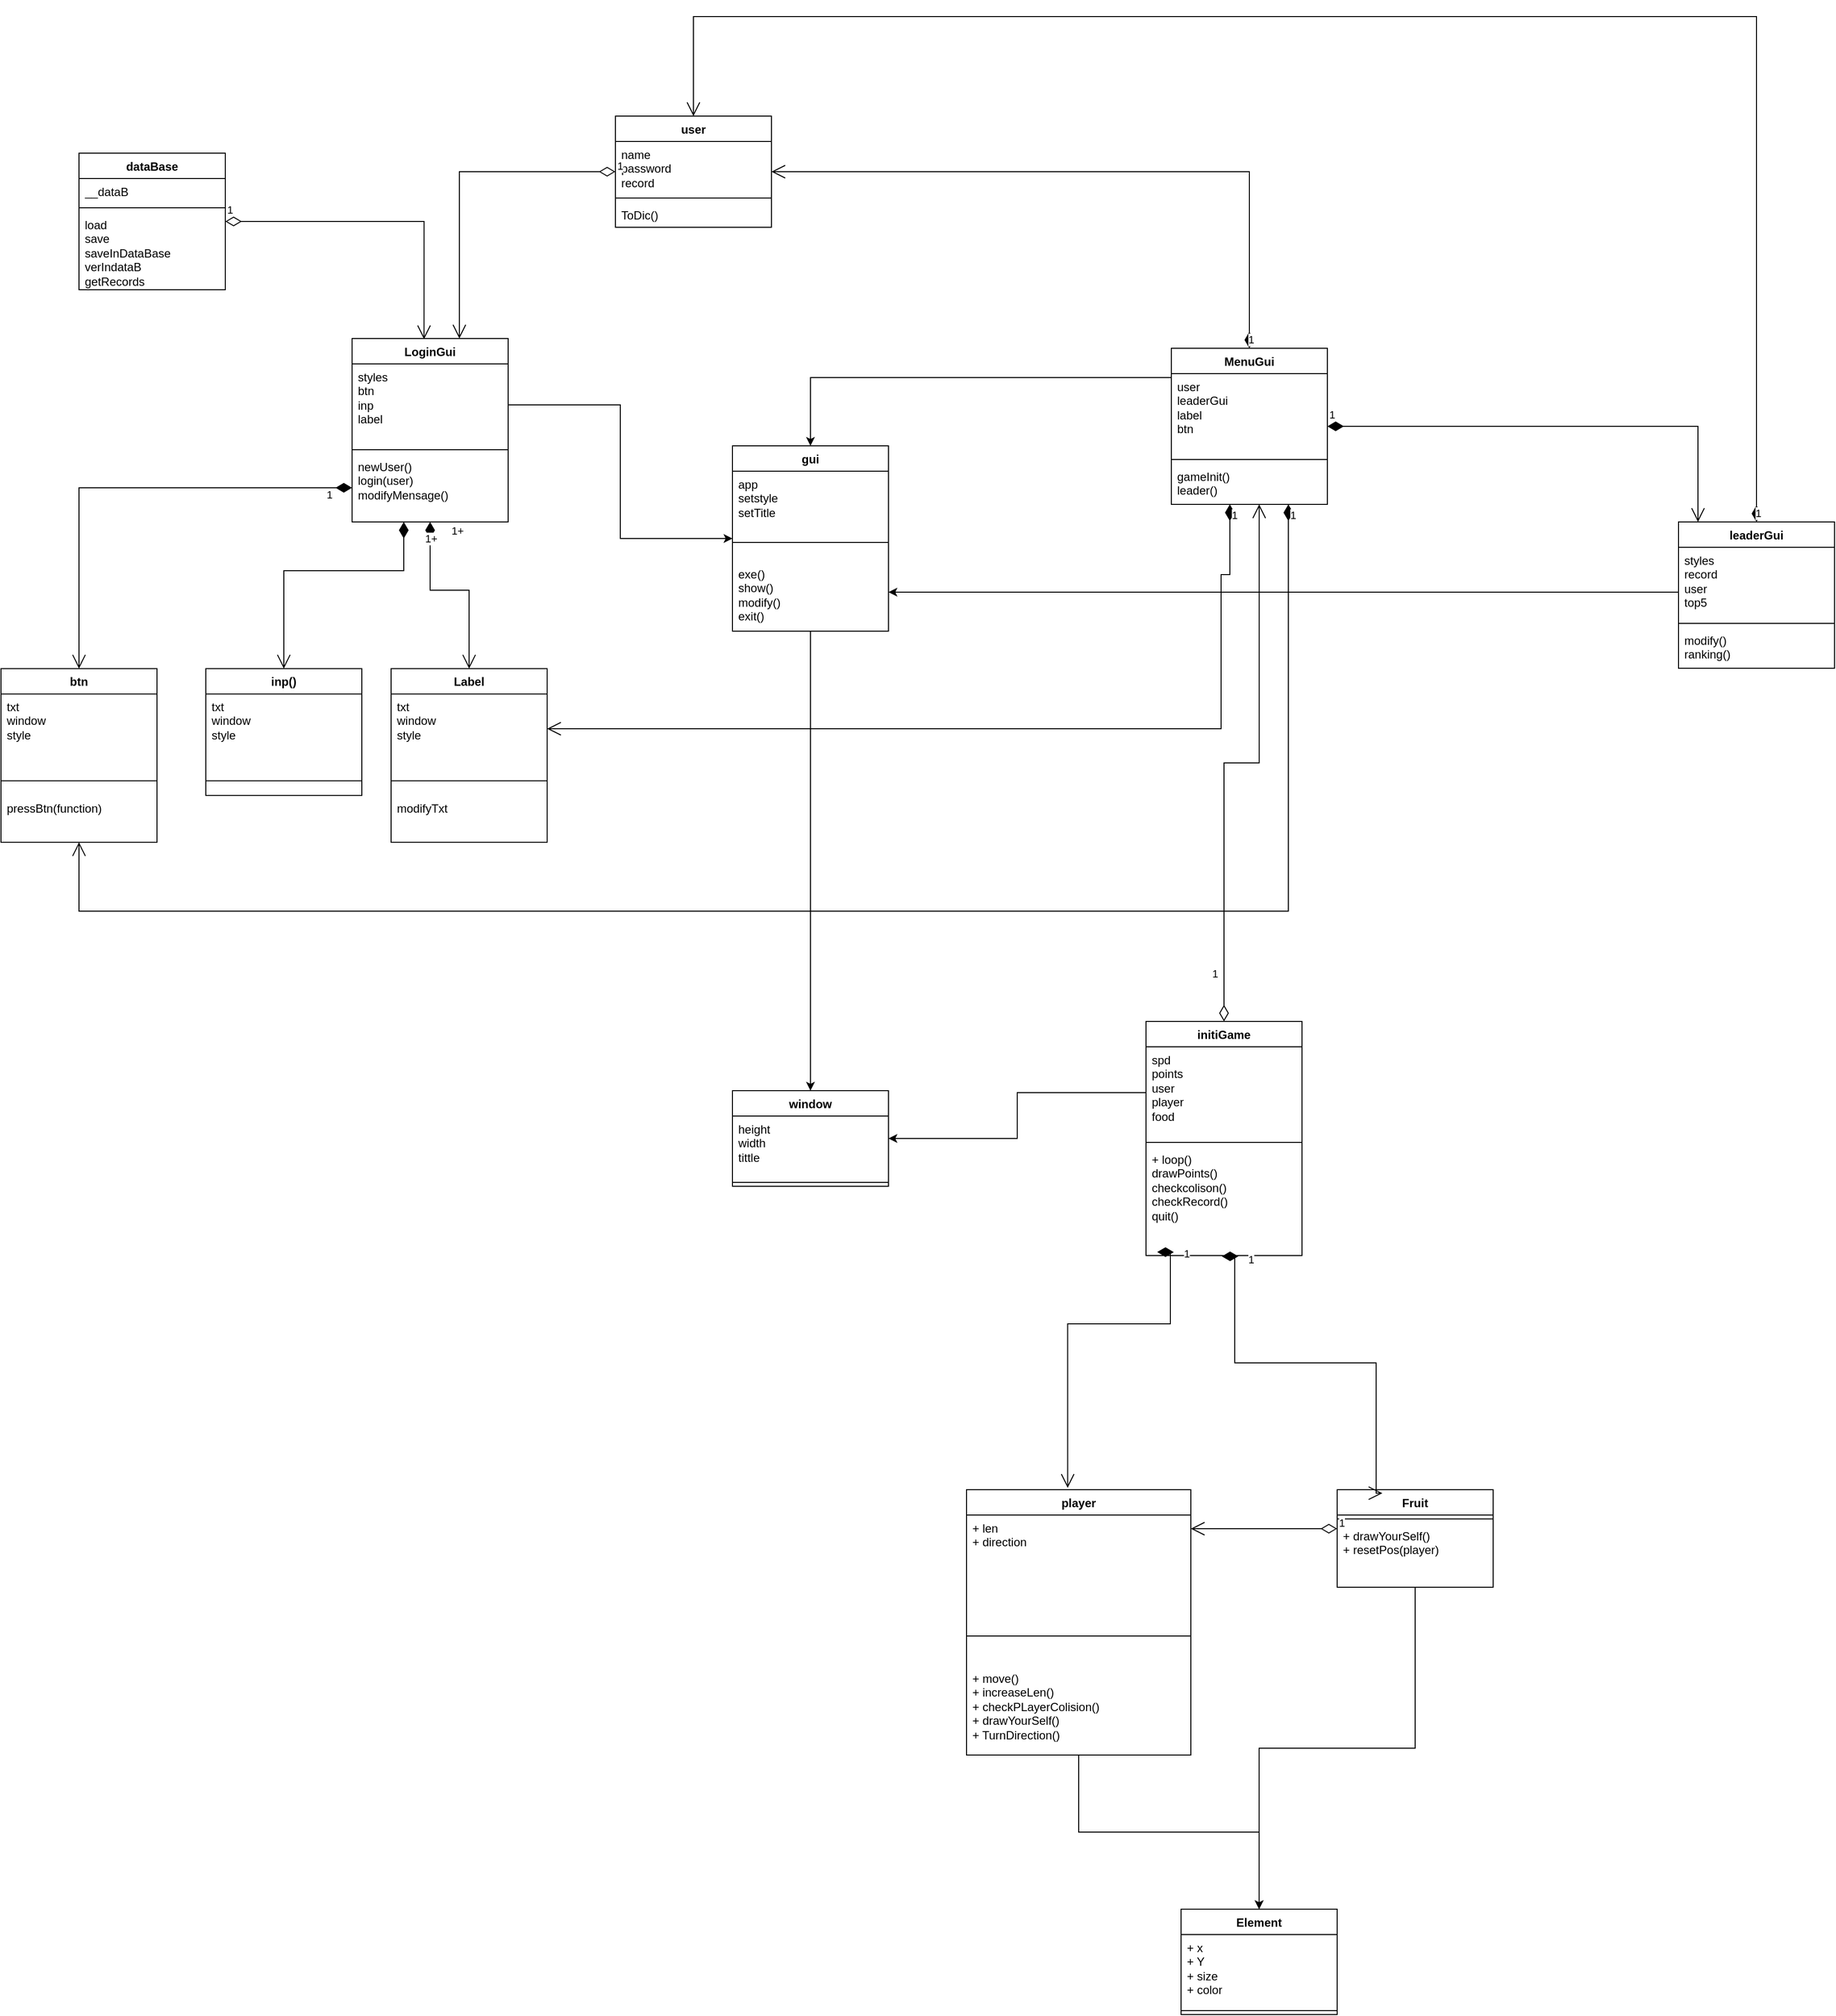 <mxfile version="27.0.5">
  <diagram name="Página-1" id="vWxdif0uN2F5Y__9sZ-P">
    <mxGraphModel dx="2818" dy="2008" grid="1" gridSize="10" guides="1" tooltips="1" connect="1" arrows="1" fold="1" page="1" pageScale="1" pageWidth="827" pageHeight="1169" math="0" shadow="0">
      <root>
        <mxCell id="0" />
        <mxCell id="1" parent="0" />
        <mxCell id="09BTcSgMh1wl3UlV7mx2-18" style="edgeStyle=orthogonalEdgeStyle;rounded=0;orthogonalLoop=1;jettySize=auto;html=1;" parent="1" source="09BTcSgMh1wl3UlV7mx2-1" target="09BTcSgMh1wl3UlV7mx2-13" edge="1">
          <mxGeometry relative="1" as="geometry" />
        </mxCell>
        <mxCell id="09BTcSgMh1wl3UlV7mx2-1" value="player" style="swimlane;fontStyle=1;align=center;verticalAlign=top;childLayout=stackLayout;horizontal=1;startSize=26;horizontalStack=0;resizeParent=1;resizeParentMax=0;resizeLast=0;collapsible=1;marginBottom=0;whiteSpace=wrap;html=1;" parent="1" vertex="1">
          <mxGeometry x="150" y="480" width="230" height="272" as="geometry" />
        </mxCell>
        <mxCell id="09BTcSgMh1wl3UlV7mx2-2" value="&lt;div&gt;+ len&lt;/div&gt;&lt;div&gt;+ direction&lt;/div&gt;" style="text;strokeColor=none;fillColor=none;align=left;verticalAlign=top;spacingLeft=4;spacingRight=4;overflow=hidden;rotatable=0;points=[[0,0.5],[1,0.5]];portConstraint=eastwest;whiteSpace=wrap;html=1;" parent="09BTcSgMh1wl3UlV7mx2-1" vertex="1">
          <mxGeometry y="26" width="230" height="94" as="geometry" />
        </mxCell>
        <mxCell id="09BTcSgMh1wl3UlV7mx2-3" value="" style="line;strokeWidth=1;fillColor=none;align=left;verticalAlign=middle;spacingTop=-1;spacingLeft=3;spacingRight=3;rotatable=0;labelPosition=right;points=[];portConstraint=eastwest;strokeColor=inherit;" parent="09BTcSgMh1wl3UlV7mx2-1" vertex="1">
          <mxGeometry y="120" width="230" height="60" as="geometry" />
        </mxCell>
        <mxCell id="09BTcSgMh1wl3UlV7mx2-4" value="+ move()&lt;div&gt;+ increaseLen()&lt;/div&gt;&lt;div&gt;+ checkPLayerColision()&lt;/div&gt;&lt;div&gt;+ drawYourSelf()&lt;/div&gt;&lt;div&gt;+ TurnDirection()&lt;/div&gt;" style="text;strokeColor=none;fillColor=none;align=left;verticalAlign=top;spacingLeft=4;spacingRight=4;overflow=hidden;rotatable=0;points=[[0,0.5],[1,0.5]];portConstraint=eastwest;whiteSpace=wrap;html=1;" parent="09BTcSgMh1wl3UlV7mx2-1" vertex="1">
          <mxGeometry y="180" width="230" height="92" as="geometry" />
        </mxCell>
        <mxCell id="09BTcSgMh1wl3UlV7mx2-19" style="edgeStyle=orthogonalEdgeStyle;rounded=0;orthogonalLoop=1;jettySize=auto;html=1;" parent="1" source="09BTcSgMh1wl3UlV7mx2-8" target="09BTcSgMh1wl3UlV7mx2-13" edge="1">
          <mxGeometry relative="1" as="geometry" />
        </mxCell>
        <mxCell id="09BTcSgMh1wl3UlV7mx2-8" value="Fruit" style="swimlane;fontStyle=1;align=center;verticalAlign=top;childLayout=stackLayout;horizontal=1;startSize=26;horizontalStack=0;resizeParent=1;resizeParentMax=0;resizeLast=0;collapsible=1;marginBottom=0;whiteSpace=wrap;html=1;" parent="1" vertex="1">
          <mxGeometry x="530" y="480" width="160" height="100" as="geometry" />
        </mxCell>
        <mxCell id="09BTcSgMh1wl3UlV7mx2-10" value="" style="line;strokeWidth=1;fillColor=none;align=left;verticalAlign=middle;spacingTop=-1;spacingLeft=3;spacingRight=3;rotatable=0;labelPosition=right;points=[];portConstraint=eastwest;strokeColor=inherit;" parent="09BTcSgMh1wl3UlV7mx2-8" vertex="1">
          <mxGeometry y="26" width="160" height="8" as="geometry" />
        </mxCell>
        <mxCell id="09BTcSgMh1wl3UlV7mx2-11" value="+ drawYourSelf()&lt;div&gt;+ resetPos(player)&lt;/div&gt;" style="text;strokeColor=none;fillColor=none;align=left;verticalAlign=top;spacingLeft=4;spacingRight=4;overflow=hidden;rotatable=0;points=[[0,0.5],[1,0.5]];portConstraint=eastwest;whiteSpace=wrap;html=1;" parent="09BTcSgMh1wl3UlV7mx2-8" vertex="1">
          <mxGeometry y="34" width="160" height="66" as="geometry" />
        </mxCell>
        <mxCell id="09BTcSgMh1wl3UlV7mx2-13" value="Element" style="swimlane;fontStyle=1;align=center;verticalAlign=top;childLayout=stackLayout;horizontal=1;startSize=26;horizontalStack=0;resizeParent=1;resizeParentMax=0;resizeLast=0;collapsible=1;marginBottom=0;whiteSpace=wrap;html=1;" parent="1" vertex="1">
          <mxGeometry x="370" y="910" width="160" height="108" as="geometry" />
        </mxCell>
        <mxCell id="09BTcSgMh1wl3UlV7mx2-14" value="+ x&lt;div&gt;+ Y&lt;/div&gt;&lt;div&gt;+ size&lt;/div&gt;&lt;div&gt;+ color&lt;/div&gt;" style="text;strokeColor=none;fillColor=none;align=left;verticalAlign=top;spacingLeft=4;spacingRight=4;overflow=hidden;rotatable=0;points=[[0,0.5],[1,0.5]];portConstraint=eastwest;whiteSpace=wrap;html=1;" parent="09BTcSgMh1wl3UlV7mx2-13" vertex="1">
          <mxGeometry y="26" width="160" height="74" as="geometry" />
        </mxCell>
        <mxCell id="09BTcSgMh1wl3UlV7mx2-15" value="" style="line;strokeWidth=1;fillColor=none;align=left;verticalAlign=middle;spacingTop=-1;spacingLeft=3;spacingRight=3;rotatable=0;labelPosition=right;points=[];portConstraint=eastwest;strokeColor=inherit;" parent="09BTcSgMh1wl3UlV7mx2-13" vertex="1">
          <mxGeometry y="100" width="160" height="8" as="geometry" />
        </mxCell>
        <mxCell id="09BTcSgMh1wl3UlV7mx2-23" value="window" style="swimlane;fontStyle=1;align=center;verticalAlign=top;childLayout=stackLayout;horizontal=1;startSize=26;horizontalStack=0;resizeParent=1;resizeParentMax=0;resizeLast=0;collapsible=1;marginBottom=0;whiteSpace=wrap;html=1;" parent="1" vertex="1">
          <mxGeometry x="-90" y="71" width="160" height="98" as="geometry" />
        </mxCell>
        <mxCell id="09BTcSgMh1wl3UlV7mx2-24" value="height&lt;div&gt;width&lt;/div&gt;&lt;div&gt;tittle&lt;/div&gt;" style="text;strokeColor=none;fillColor=none;align=left;verticalAlign=top;spacingLeft=4;spacingRight=4;overflow=hidden;rotatable=0;points=[[0,0.5],[1,0.5]];portConstraint=eastwest;whiteSpace=wrap;html=1;" parent="09BTcSgMh1wl3UlV7mx2-23" vertex="1">
          <mxGeometry y="26" width="160" height="64" as="geometry" />
        </mxCell>
        <mxCell id="09BTcSgMh1wl3UlV7mx2-25" value="" style="line;strokeWidth=1;fillColor=none;align=left;verticalAlign=middle;spacingTop=-1;spacingLeft=3;spacingRight=3;rotatable=0;labelPosition=right;points=[];portConstraint=eastwest;strokeColor=inherit;" parent="09BTcSgMh1wl3UlV7mx2-23" vertex="1">
          <mxGeometry y="90" width="160" height="8" as="geometry" />
        </mxCell>
        <mxCell id="09BTcSgMh1wl3UlV7mx2-27" value="initiGame" style="swimlane;fontStyle=1;align=center;verticalAlign=top;childLayout=stackLayout;horizontal=1;startSize=26;horizontalStack=0;resizeParent=1;resizeParentMax=0;resizeLast=0;collapsible=1;marginBottom=0;whiteSpace=wrap;html=1;" parent="1" vertex="1">
          <mxGeometry x="334" width="160" height="240" as="geometry" />
        </mxCell>
        <mxCell id="09BTcSgMh1wl3UlV7mx2-28" value="spd&lt;div&gt;points&lt;/div&gt;&lt;div&gt;user&lt;/div&gt;&lt;div&gt;player&lt;/div&gt;&lt;div&gt;food&lt;/div&gt;" style="text;strokeColor=none;fillColor=none;align=left;verticalAlign=top;spacingLeft=4;spacingRight=4;overflow=hidden;rotatable=0;points=[[0,0.5],[1,0.5]];portConstraint=eastwest;whiteSpace=wrap;html=1;" parent="09BTcSgMh1wl3UlV7mx2-27" vertex="1">
          <mxGeometry y="26" width="160" height="94" as="geometry" />
        </mxCell>
        <mxCell id="09BTcSgMh1wl3UlV7mx2-29" value="" style="line;strokeWidth=1;fillColor=none;align=left;verticalAlign=middle;spacingTop=-1;spacingLeft=3;spacingRight=3;rotatable=0;labelPosition=right;points=[];portConstraint=eastwest;strokeColor=inherit;" parent="09BTcSgMh1wl3UlV7mx2-27" vertex="1">
          <mxGeometry y="120" width="160" height="8" as="geometry" />
        </mxCell>
        <mxCell id="09BTcSgMh1wl3UlV7mx2-30" value="+ loop()&lt;div&gt;drawPoints()&lt;/div&gt;&lt;div&gt;checkcolison()&lt;/div&gt;&lt;div&gt;checkRecord()&lt;/div&gt;&lt;div&gt;quit()&lt;/div&gt;" style="text;strokeColor=none;fillColor=none;align=left;verticalAlign=top;spacingLeft=4;spacingRight=4;overflow=hidden;rotatable=0;points=[[0,0.5],[1,0.5]];portConstraint=eastwest;whiteSpace=wrap;html=1;" parent="09BTcSgMh1wl3UlV7mx2-27" vertex="1">
          <mxGeometry y="128" width="160" height="112" as="geometry" />
        </mxCell>
        <mxCell id="09BTcSgMh1wl3UlV7mx2-31" style="edgeStyle=orthogonalEdgeStyle;rounded=0;orthogonalLoop=1;jettySize=auto;html=1;" parent="1" source="09BTcSgMh1wl3UlV7mx2-28" target="09BTcSgMh1wl3UlV7mx2-23" edge="1">
          <mxGeometry relative="1" as="geometry" />
        </mxCell>
        <mxCell id="09BTcSgMh1wl3UlV7mx2-34" value="1" style="endArrow=open;html=1;endSize=12;startArrow=diamondThin;startSize=14;startFill=1;edgeStyle=orthogonalEdgeStyle;align=left;verticalAlign=bottom;rounded=0;exitX=0.178;exitY=0.969;exitDx=0;exitDy=0;exitPerimeter=0;entryX=0.451;entryY=-0.007;entryDx=0;entryDy=0;entryPerimeter=0;" parent="1" source="09BTcSgMh1wl3UlV7mx2-30" target="09BTcSgMh1wl3UlV7mx2-1" edge="1">
          <mxGeometry x="-0.922" y="12" relative="1" as="geometry">
            <mxPoint x="330" y="260" as="sourcePoint" />
            <mxPoint x="490" y="260" as="targetPoint" />
            <Array as="points">
              <mxPoint x="359" y="310" />
              <mxPoint x="254" y="310" />
            </Array>
            <mxPoint as="offset" />
          </mxGeometry>
        </mxCell>
        <mxCell id="09BTcSgMh1wl3UlV7mx2-36" value="1" style="endArrow=open;html=1;endSize=12;startArrow=diamondThin;startSize=14;startFill=1;edgeStyle=orthogonalEdgeStyle;align=left;verticalAlign=bottom;rounded=0;entryX=0.29;entryY=0.036;entryDx=0;entryDy=0;entryPerimeter=0;exitX=0.592;exitY=1.007;exitDx=0;exitDy=0;exitPerimeter=0;" parent="1" source="09BTcSgMh1wl3UlV7mx2-30" target="09BTcSgMh1wl3UlV7mx2-8" edge="1">
          <mxGeometry x="-0.922" y="12" relative="1" as="geometry">
            <mxPoint x="560" y="170" as="sourcePoint" />
            <mxPoint x="570.004" y="480" as="targetPoint" />
            <Array as="points">
              <mxPoint x="425" y="350" />
              <mxPoint x="570" y="350" />
              <mxPoint x="570" y="484" />
            </Array>
            <mxPoint as="offset" />
          </mxGeometry>
        </mxCell>
        <mxCell id="09BTcSgMh1wl3UlV7mx2-37" value="LoginGui" style="swimlane;fontStyle=1;align=center;verticalAlign=top;childLayout=stackLayout;horizontal=1;startSize=26;horizontalStack=0;resizeParent=1;resizeParentMax=0;resizeLast=0;collapsible=1;marginBottom=0;whiteSpace=wrap;html=1;" parent="1" vertex="1">
          <mxGeometry x="-480" y="-700" width="160" height="188" as="geometry" />
        </mxCell>
        <mxCell id="09BTcSgMh1wl3UlV7mx2-38" value="styles&lt;div&gt;btn&lt;/div&gt;&lt;div&gt;inp&lt;/div&gt;&lt;div&gt;label&lt;/div&gt;" style="text;strokeColor=none;fillColor=none;align=left;verticalAlign=top;spacingLeft=4;spacingRight=4;overflow=hidden;rotatable=0;points=[[0,0.5],[1,0.5]];portConstraint=eastwest;whiteSpace=wrap;html=1;" parent="09BTcSgMh1wl3UlV7mx2-37" vertex="1">
          <mxGeometry y="26" width="160" height="84" as="geometry" />
        </mxCell>
        <mxCell id="09BTcSgMh1wl3UlV7mx2-39" value="" style="line;strokeWidth=1;fillColor=none;align=left;verticalAlign=middle;spacingTop=-1;spacingLeft=3;spacingRight=3;rotatable=0;labelPosition=right;points=[];portConstraint=eastwest;strokeColor=inherit;" parent="09BTcSgMh1wl3UlV7mx2-37" vertex="1">
          <mxGeometry y="110" width="160" height="8" as="geometry" />
        </mxCell>
        <mxCell id="09BTcSgMh1wl3UlV7mx2-40" value="newUser()&lt;div&gt;login(user)&lt;/div&gt;&lt;div&gt;modifyMensage()&lt;/div&gt;" style="text;strokeColor=none;fillColor=none;align=left;verticalAlign=top;spacingLeft=4;spacingRight=4;overflow=hidden;rotatable=0;points=[[0,0.5],[1,0.5]];portConstraint=eastwest;whiteSpace=wrap;html=1;" parent="09BTcSgMh1wl3UlV7mx2-37" vertex="1">
          <mxGeometry y="118" width="160" height="70" as="geometry" />
        </mxCell>
        <mxCell id="09BTcSgMh1wl3UlV7mx2-47" style="edgeStyle=orthogonalEdgeStyle;rounded=0;orthogonalLoop=1;jettySize=auto;html=1;entryX=0.5;entryY=0;entryDx=0;entryDy=0;" parent="1" source="09BTcSgMh1wl3UlV7mx2-48" target="09BTcSgMh1wl3UlV7mx2-23" edge="1">
          <mxGeometry relative="1" as="geometry">
            <mxPoint y="-480.0" as="sourcePoint" />
          </mxGeometry>
        </mxCell>
        <mxCell id="09BTcSgMh1wl3UlV7mx2-46" style="edgeStyle=orthogonalEdgeStyle;rounded=0;orthogonalLoop=1;jettySize=auto;html=1;" parent="1" source="09BTcSgMh1wl3UlV7mx2-38" target="09BTcSgMh1wl3UlV7mx2-48" edge="1">
          <mxGeometry relative="1" as="geometry">
            <mxPoint y="-600" as="targetPoint" />
          </mxGeometry>
        </mxCell>
        <mxCell id="09BTcSgMh1wl3UlV7mx2-48" value="gui" style="swimlane;fontStyle=1;align=center;verticalAlign=top;childLayout=stackLayout;horizontal=1;startSize=26;horizontalStack=0;resizeParent=1;resizeParentMax=0;resizeLast=0;collapsible=1;marginBottom=0;whiteSpace=wrap;html=1;" parent="1" vertex="1">
          <mxGeometry x="-90" y="-590" width="160" height="190" as="geometry" />
        </mxCell>
        <mxCell id="09BTcSgMh1wl3UlV7mx2-49" value="app&lt;div&gt;setstyle&lt;/div&gt;&lt;div&gt;setTitle&lt;/div&gt;" style="text;strokeColor=none;fillColor=none;align=left;verticalAlign=top;spacingLeft=4;spacingRight=4;overflow=hidden;rotatable=0;points=[[0,0.5],[1,0.5]];portConstraint=eastwest;whiteSpace=wrap;html=1;" parent="09BTcSgMh1wl3UlV7mx2-48" vertex="1">
          <mxGeometry y="26" width="160" height="54" as="geometry" />
        </mxCell>
        <mxCell id="09BTcSgMh1wl3UlV7mx2-50" value="" style="line;strokeWidth=1;fillColor=none;align=left;verticalAlign=middle;spacingTop=-1;spacingLeft=3;spacingRight=3;rotatable=0;labelPosition=right;points=[];portConstraint=eastwest;strokeColor=inherit;" parent="09BTcSgMh1wl3UlV7mx2-48" vertex="1">
          <mxGeometry y="80" width="160" height="38" as="geometry" />
        </mxCell>
        <mxCell id="09BTcSgMh1wl3UlV7mx2-51" value="exe()&lt;div&gt;show()&lt;/div&gt;&lt;div&gt;modify()&lt;/div&gt;&lt;div&gt;exit()&lt;/div&gt;" style="text;strokeColor=none;fillColor=none;align=left;verticalAlign=top;spacingLeft=4;spacingRight=4;overflow=hidden;rotatable=0;points=[[0,0.5],[1,0.5]];portConstraint=eastwest;whiteSpace=wrap;html=1;" parent="09BTcSgMh1wl3UlV7mx2-48" vertex="1">
          <mxGeometry y="118" width="160" height="72" as="geometry" />
        </mxCell>
        <mxCell id="09BTcSgMh1wl3UlV7mx2-56" value="Label" style="swimlane;fontStyle=1;align=center;verticalAlign=top;childLayout=stackLayout;horizontal=1;startSize=26;horizontalStack=0;resizeParent=1;resizeParentMax=0;resizeLast=0;collapsible=1;marginBottom=0;whiteSpace=wrap;html=1;" parent="1" vertex="1">
          <mxGeometry x="-440" y="-361.67" width="160" height="178" as="geometry" />
        </mxCell>
        <mxCell id="09BTcSgMh1wl3UlV7mx2-57" value="txt&lt;div&gt;window&lt;/div&gt;&lt;div&gt;style&lt;/div&gt;" style="text;strokeColor=none;fillColor=none;align=left;verticalAlign=top;spacingLeft=4;spacingRight=4;overflow=hidden;rotatable=0;points=[[0,0.5],[1,0.5]];portConstraint=eastwest;whiteSpace=wrap;html=1;" parent="09BTcSgMh1wl3UlV7mx2-56" vertex="1">
          <mxGeometry y="26" width="160" height="74" as="geometry" />
        </mxCell>
        <mxCell id="09BTcSgMh1wl3UlV7mx2-58" value="" style="line;strokeWidth=1;fillColor=none;align=left;verticalAlign=middle;spacingTop=-1;spacingLeft=3;spacingRight=3;rotatable=0;labelPosition=right;points=[];portConstraint=eastwest;strokeColor=inherit;" parent="09BTcSgMh1wl3UlV7mx2-56" vertex="1">
          <mxGeometry y="100" width="160" height="30" as="geometry" />
        </mxCell>
        <mxCell id="09BTcSgMh1wl3UlV7mx2-59" value="modifyTxt" style="text;strokeColor=none;fillColor=none;align=left;verticalAlign=top;spacingLeft=4;spacingRight=4;overflow=hidden;rotatable=0;points=[[0,0.5],[1,0.5]];portConstraint=eastwest;whiteSpace=wrap;html=1;" parent="09BTcSgMh1wl3UlV7mx2-56" vertex="1">
          <mxGeometry y="130" width="160" height="48" as="geometry" />
        </mxCell>
        <mxCell id="09BTcSgMh1wl3UlV7mx2-60" value="inp()" style="swimlane;fontStyle=1;align=center;verticalAlign=top;childLayout=stackLayout;horizontal=1;startSize=26;horizontalStack=0;resizeParent=1;resizeParentMax=0;resizeLast=0;collapsible=1;marginBottom=0;whiteSpace=wrap;html=1;" parent="1" vertex="1">
          <mxGeometry x="-630" y="-361.67" width="160" height="130" as="geometry" />
        </mxCell>
        <mxCell id="09BTcSgMh1wl3UlV7mx2-61" value="txt&lt;div&gt;window&lt;/div&gt;&lt;div&gt;style&lt;/div&gt;" style="text;strokeColor=none;fillColor=none;align=left;verticalAlign=top;spacingLeft=4;spacingRight=4;overflow=hidden;rotatable=0;points=[[0,0.5],[1,0.5]];portConstraint=eastwest;whiteSpace=wrap;html=1;" parent="09BTcSgMh1wl3UlV7mx2-60" vertex="1">
          <mxGeometry y="26" width="160" height="74" as="geometry" />
        </mxCell>
        <mxCell id="09BTcSgMh1wl3UlV7mx2-62" value="" style="line;strokeWidth=1;fillColor=none;align=left;verticalAlign=middle;spacingTop=-1;spacingLeft=3;spacingRight=3;rotatable=0;labelPosition=right;points=[];portConstraint=eastwest;strokeColor=inherit;" parent="09BTcSgMh1wl3UlV7mx2-60" vertex="1">
          <mxGeometry y="100" width="160" height="30" as="geometry" />
        </mxCell>
        <mxCell id="09BTcSgMh1wl3UlV7mx2-67" value="btn" style="swimlane;fontStyle=1;align=center;verticalAlign=top;childLayout=stackLayout;horizontal=1;startSize=26;horizontalStack=0;resizeParent=1;resizeParentMax=0;resizeLast=0;collapsible=1;marginBottom=0;whiteSpace=wrap;html=1;" parent="1" vertex="1">
          <mxGeometry x="-840" y="-361.67" width="160" height="178" as="geometry" />
        </mxCell>
        <mxCell id="09BTcSgMh1wl3UlV7mx2-68" value="txt&lt;div&gt;window&lt;/div&gt;&lt;div&gt;style&lt;/div&gt;" style="text;strokeColor=none;fillColor=none;align=left;verticalAlign=top;spacingLeft=4;spacingRight=4;overflow=hidden;rotatable=0;points=[[0,0.5],[1,0.5]];portConstraint=eastwest;whiteSpace=wrap;html=1;" parent="09BTcSgMh1wl3UlV7mx2-67" vertex="1">
          <mxGeometry y="26" width="160" height="74" as="geometry" />
        </mxCell>
        <mxCell id="09BTcSgMh1wl3UlV7mx2-69" value="" style="line;strokeWidth=1;fillColor=none;align=left;verticalAlign=middle;spacingTop=-1;spacingLeft=3;spacingRight=3;rotatable=0;labelPosition=right;points=[];portConstraint=eastwest;strokeColor=inherit;" parent="09BTcSgMh1wl3UlV7mx2-67" vertex="1">
          <mxGeometry y="100" width="160" height="30" as="geometry" />
        </mxCell>
        <mxCell id="09BTcSgMh1wl3UlV7mx2-70" value="pressBtn(function)" style="text;strokeColor=none;fillColor=none;align=left;verticalAlign=top;spacingLeft=4;spacingRight=4;overflow=hidden;rotatable=0;points=[[0,0.5],[1,0.5]];portConstraint=eastwest;whiteSpace=wrap;html=1;" parent="09BTcSgMh1wl3UlV7mx2-67" vertex="1">
          <mxGeometry y="130" width="160" height="48" as="geometry" />
        </mxCell>
        <mxCell id="09BTcSgMh1wl3UlV7mx2-71" value="1+" style="endArrow=open;html=1;endSize=12;startArrow=diamondThin;startSize=14;startFill=1;edgeStyle=orthogonalEdgeStyle;align=left;verticalAlign=bottom;rounded=0;" parent="1" source="09BTcSgMh1wl3UlV7mx2-40" target="09BTcSgMh1wl3UlV7mx2-56" edge="1">
          <mxGeometry x="-0.812" y="20" relative="1" as="geometry">
            <mxPoint x="-400.32" y="-462.34" as="sourcePoint" />
            <mxPoint x="-280" y="-441.67" as="targetPoint" />
            <Array as="points">
              <mxPoint x="-400" y="-442" />
              <mxPoint x="-360" y="-442" />
            </Array>
            <mxPoint as="offset" />
          </mxGeometry>
        </mxCell>
        <mxCell id="09BTcSgMh1wl3UlV7mx2-72" value="1+" style="endArrow=open;html=1;endSize=12;startArrow=diamondThin;startSize=14;startFill=1;edgeStyle=orthogonalEdgeStyle;align=left;verticalAlign=bottom;rounded=0;entryX=0.5;entryY=0;entryDx=0;entryDy=0;" parent="1" source="09BTcSgMh1wl3UlV7mx2-40" target="09BTcSgMh1wl3UlV7mx2-60" edge="1">
          <mxGeometry x="-0.812" y="20" relative="1" as="geometry">
            <mxPoint x="-426.88" y="-462.34" as="sourcePoint" />
            <mxPoint x="-550" y="-392.67" as="targetPoint" />
            <Array as="points">
              <mxPoint x="-427" y="-462" />
              <mxPoint x="-550" y="-462" />
            </Array>
            <mxPoint as="offset" />
          </mxGeometry>
        </mxCell>
        <mxCell id="09BTcSgMh1wl3UlV7mx2-73" value="1" style="endArrow=open;html=1;endSize=12;startArrow=diamondThin;startSize=14;startFill=1;edgeStyle=orthogonalEdgeStyle;align=left;verticalAlign=bottom;rounded=0;" parent="1" source="09BTcSgMh1wl3UlV7mx2-40" target="09BTcSgMh1wl3UlV7mx2-67" edge="1">
          <mxGeometry x="-0.877" y="16" relative="1" as="geometry">
            <mxPoint x="-482.08" y="-479.98" as="sourcePoint" />
            <mxPoint x="-580" y="-501.67" as="targetPoint" />
            <mxPoint as="offset" />
          </mxGeometry>
        </mxCell>
        <mxCell id="09BTcSgMh1wl3UlV7mx2-75" value="dataBase" style="swimlane;fontStyle=1;align=center;verticalAlign=top;childLayout=stackLayout;horizontal=1;startSize=26;horizontalStack=0;resizeParent=1;resizeParentMax=0;resizeLast=0;collapsible=1;marginBottom=0;whiteSpace=wrap;html=1;" parent="1" vertex="1">
          <mxGeometry x="-760" y="-890" width="150" height="140" as="geometry" />
        </mxCell>
        <mxCell id="09BTcSgMh1wl3UlV7mx2-76" value="__dataB" style="text;strokeColor=none;fillColor=none;align=left;verticalAlign=top;spacingLeft=4;spacingRight=4;overflow=hidden;rotatable=0;points=[[0,0.5],[1,0.5]];portConstraint=eastwest;whiteSpace=wrap;html=1;" parent="09BTcSgMh1wl3UlV7mx2-75" vertex="1">
          <mxGeometry y="26" width="150" height="26" as="geometry" />
        </mxCell>
        <mxCell id="09BTcSgMh1wl3UlV7mx2-77" value="" style="line;strokeWidth=1;fillColor=none;align=left;verticalAlign=middle;spacingTop=-1;spacingLeft=3;spacingRight=3;rotatable=0;labelPosition=right;points=[];portConstraint=eastwest;strokeColor=inherit;" parent="09BTcSgMh1wl3UlV7mx2-75" vertex="1">
          <mxGeometry y="52" width="150" height="8" as="geometry" />
        </mxCell>
        <mxCell id="09BTcSgMh1wl3UlV7mx2-78" value="load&lt;div&gt;save&lt;/div&gt;&lt;div&gt;saveInDataBase&lt;/div&gt;&lt;div&gt;verIndataB&lt;/div&gt;&lt;div&gt;getRecords&lt;/div&gt;" style="text;strokeColor=none;fillColor=none;align=left;verticalAlign=top;spacingLeft=4;spacingRight=4;overflow=hidden;rotatable=0;points=[[0,0.5],[1,0.5]];portConstraint=eastwest;whiteSpace=wrap;html=1;" parent="09BTcSgMh1wl3UlV7mx2-75" vertex="1">
          <mxGeometry y="60" width="150" height="80" as="geometry" />
        </mxCell>
        <mxCell id="09BTcSgMh1wl3UlV7mx2-79" value="1" style="endArrow=open;html=1;endSize=12;startArrow=diamondThin;startSize=14;startFill=0;edgeStyle=orthogonalEdgeStyle;align=left;verticalAlign=bottom;rounded=0;entryX=0.461;entryY=0.004;entryDx=0;entryDy=0;entryPerimeter=0;" parent="1" source="09BTcSgMh1wl3UlV7mx2-75" target="09BTcSgMh1wl3UlV7mx2-37" edge="1">
          <mxGeometry x="-1" y="3" relative="1" as="geometry">
            <mxPoint x="-550" y="-800" as="sourcePoint" />
            <mxPoint x="-390" y="-800" as="targetPoint" />
          </mxGeometry>
        </mxCell>
        <mxCell id="09BTcSgMh1wl3UlV7mx2-84" style="edgeStyle=orthogonalEdgeStyle;rounded=0;orthogonalLoop=1;jettySize=auto;html=1;" parent="1" source="09BTcSgMh1wl3UlV7mx2-80" target="09BTcSgMh1wl3UlV7mx2-48" edge="1">
          <mxGeometry relative="1" as="geometry">
            <Array as="points">
              <mxPoint x="-10" y="-660" />
            </Array>
          </mxGeometry>
        </mxCell>
        <mxCell id="09BTcSgMh1wl3UlV7mx2-80" value="MenuGui" style="swimlane;fontStyle=1;align=center;verticalAlign=top;childLayout=stackLayout;horizontal=1;startSize=26;horizontalStack=0;resizeParent=1;resizeParentMax=0;resizeLast=0;collapsible=1;marginBottom=0;whiteSpace=wrap;html=1;" parent="1" vertex="1">
          <mxGeometry x="360" y="-690" width="160" height="160" as="geometry" />
        </mxCell>
        <mxCell id="09BTcSgMh1wl3UlV7mx2-81" value="user&lt;div&gt;leaderGui&lt;/div&gt;&lt;div&gt;label&lt;/div&gt;&lt;div&gt;btn&lt;/div&gt;" style="text;strokeColor=none;fillColor=none;align=left;verticalAlign=top;spacingLeft=4;spacingRight=4;overflow=hidden;rotatable=0;points=[[0,0.5],[1,0.5]];portConstraint=eastwest;whiteSpace=wrap;html=1;" parent="09BTcSgMh1wl3UlV7mx2-80" vertex="1">
          <mxGeometry y="26" width="160" height="84" as="geometry" />
        </mxCell>
        <mxCell id="09BTcSgMh1wl3UlV7mx2-82" value="" style="line;strokeWidth=1;fillColor=none;align=left;verticalAlign=middle;spacingTop=-1;spacingLeft=3;spacingRight=3;rotatable=0;labelPosition=right;points=[];portConstraint=eastwest;strokeColor=inherit;" parent="09BTcSgMh1wl3UlV7mx2-80" vertex="1">
          <mxGeometry y="110" width="160" height="8" as="geometry" />
        </mxCell>
        <mxCell id="09BTcSgMh1wl3UlV7mx2-83" value="gameInit()&lt;div&gt;leader()&lt;/div&gt;" style="text;strokeColor=none;fillColor=none;align=left;verticalAlign=top;spacingLeft=4;spacingRight=4;overflow=hidden;rotatable=0;points=[[0,0.5],[1,0.5]];portConstraint=eastwest;whiteSpace=wrap;html=1;" parent="09BTcSgMh1wl3UlV7mx2-80" vertex="1">
          <mxGeometry y="118" width="160" height="42" as="geometry" />
        </mxCell>
        <mxCell id="09BTcSgMh1wl3UlV7mx2-85" value="1" style="endArrow=open;html=1;endSize=12;startArrow=diamondThin;startSize=14;startFill=1;edgeStyle=orthogonalEdgeStyle;align=left;verticalAlign=bottom;rounded=0;" parent="1" source="09BTcSgMh1wl3UlV7mx2-83" target="09BTcSgMh1wl3UlV7mx2-57" edge="1">
          <mxGeometry x="-0.957" relative="1" as="geometry">
            <mxPoint x="250" y="-370" as="sourcePoint" />
            <mxPoint x="410" y="-370" as="targetPoint" />
            <Array as="points">
              <mxPoint x="420" y="-458" />
              <mxPoint x="411" y="-458" />
              <mxPoint x="411" y="-300" />
            </Array>
            <mxPoint as="offset" />
          </mxGeometry>
        </mxCell>
        <mxCell id="09BTcSgMh1wl3UlV7mx2-87" value="1" style="endArrow=open;html=1;endSize=12;startArrow=diamondThin;startSize=14;startFill=1;edgeStyle=orthogonalEdgeStyle;align=left;verticalAlign=bottom;rounded=0;" parent="1" source="09BTcSgMh1wl3UlV7mx2-83" target="09BTcSgMh1wl3UlV7mx2-70" edge="1">
          <mxGeometry x="-0.977" relative="1" as="geometry">
            <mxPoint x="270" y="-140" as="sourcePoint" />
            <mxPoint x="-420" y="-120" as="targetPoint" />
            <Array as="points">
              <mxPoint x="480" y="-113" />
              <mxPoint x="-760" y="-113" />
            </Array>
            <mxPoint as="offset" />
          </mxGeometry>
        </mxCell>
        <mxCell id="09BTcSgMh1wl3UlV7mx2-88" value="1" style="endArrow=open;html=1;endSize=12;startArrow=diamondThin;startSize=14;startFill=0;edgeStyle=orthogonalEdgeStyle;align=left;verticalAlign=bottom;rounded=0;entryX=0.563;entryY=1;entryDx=0;entryDy=0;entryPerimeter=0;" parent="1" source="09BTcSgMh1wl3UlV7mx2-27" target="09BTcSgMh1wl3UlV7mx2-83" edge="1">
          <mxGeometry x="-0.859" y="14" relative="1" as="geometry">
            <mxPoint x="540" y="-100" as="sourcePoint" />
            <mxPoint x="700" y="-100" as="targetPoint" />
            <mxPoint as="offset" />
          </mxGeometry>
        </mxCell>
        <mxCell id="09BTcSgMh1wl3UlV7mx2-89" value="user" style="swimlane;fontStyle=1;align=center;verticalAlign=top;childLayout=stackLayout;horizontal=1;startSize=26;horizontalStack=0;resizeParent=1;resizeParentMax=0;resizeLast=0;collapsible=1;marginBottom=0;whiteSpace=wrap;html=1;" parent="1" vertex="1">
          <mxGeometry x="-210" y="-928" width="160" height="114" as="geometry" />
        </mxCell>
        <mxCell id="09BTcSgMh1wl3UlV7mx2-90" value="name&lt;div&gt;password&lt;/div&gt;&lt;div&gt;record&lt;/div&gt;" style="text;strokeColor=none;fillColor=none;align=left;verticalAlign=top;spacingLeft=4;spacingRight=4;overflow=hidden;rotatable=0;points=[[0,0.5],[1,0.5]];portConstraint=eastwest;whiteSpace=wrap;html=1;" parent="09BTcSgMh1wl3UlV7mx2-89" vertex="1">
          <mxGeometry y="26" width="160" height="54" as="geometry" />
        </mxCell>
        <mxCell id="09BTcSgMh1wl3UlV7mx2-91" value="" style="line;strokeWidth=1;fillColor=none;align=left;verticalAlign=middle;spacingTop=-1;spacingLeft=3;spacingRight=3;rotatable=0;labelPosition=right;points=[];portConstraint=eastwest;strokeColor=inherit;" parent="09BTcSgMh1wl3UlV7mx2-89" vertex="1">
          <mxGeometry y="80" width="160" height="8" as="geometry" />
        </mxCell>
        <mxCell id="09BTcSgMh1wl3UlV7mx2-92" value="ToDic()" style="text;strokeColor=none;fillColor=none;align=left;verticalAlign=top;spacingLeft=4;spacingRight=4;overflow=hidden;rotatable=0;points=[[0,0.5],[1,0.5]];portConstraint=eastwest;whiteSpace=wrap;html=1;" parent="09BTcSgMh1wl3UlV7mx2-89" vertex="1">
          <mxGeometry y="88" width="160" height="26" as="geometry" />
        </mxCell>
        <mxCell id="09BTcSgMh1wl3UlV7mx2-93" value="1" style="endArrow=open;html=1;endSize=12;startArrow=diamondThin;startSize=14;startFill=1;edgeStyle=orthogonalEdgeStyle;align=left;verticalAlign=bottom;rounded=0;" parent="1" source="09BTcSgMh1wl3UlV7mx2-80" target="09BTcSgMh1wl3UlV7mx2-89" edge="1">
          <mxGeometry x="-1" y="3" relative="1" as="geometry">
            <mxPoint x="190" y="-830" as="sourcePoint" />
            <mxPoint x="350" y="-830" as="targetPoint" />
            <Array as="points">
              <mxPoint x="440" y="-871" />
            </Array>
          </mxGeometry>
        </mxCell>
        <mxCell id="09BTcSgMh1wl3UlV7mx2-94" value="1" style="endArrow=open;html=1;endSize=12;startArrow=diamondThin;startSize=14;startFill=0;edgeStyle=orthogonalEdgeStyle;align=left;verticalAlign=bottom;rounded=0;" parent="1" source="09BTcSgMh1wl3UlV7mx2-89" target="09BTcSgMh1wl3UlV7mx2-37" edge="1">
          <mxGeometry x="-1" y="3" relative="1" as="geometry">
            <mxPoint x="-390" y="-880" as="sourcePoint" />
            <mxPoint x="-230" y="-880" as="targetPoint" />
            <Array as="points">
              <mxPoint x="-370" y="-871" />
            </Array>
          </mxGeometry>
        </mxCell>
        <mxCell id="09BTcSgMh1wl3UlV7mx2-100" style="edgeStyle=orthogonalEdgeStyle;rounded=0;orthogonalLoop=1;jettySize=auto;html=1;" parent="1" source="09BTcSgMh1wl3UlV7mx2-95" target="09BTcSgMh1wl3UlV7mx2-48" edge="1">
          <mxGeometry relative="1" as="geometry">
            <Array as="points">
              <mxPoint x="680" y="-440" />
              <mxPoint x="680" y="-440" />
            </Array>
          </mxGeometry>
        </mxCell>
        <mxCell id="09BTcSgMh1wl3UlV7mx2-95" value="leaderGui" style="swimlane;fontStyle=1;align=center;verticalAlign=top;childLayout=stackLayout;horizontal=1;startSize=26;horizontalStack=0;resizeParent=1;resizeParentMax=0;resizeLast=0;collapsible=1;marginBottom=0;whiteSpace=wrap;html=1;" parent="1" vertex="1">
          <mxGeometry x="880" y="-512" width="160" height="150" as="geometry" />
        </mxCell>
        <mxCell id="09BTcSgMh1wl3UlV7mx2-96" value="styles&lt;div&gt;record&lt;/div&gt;&lt;div&gt;user&lt;/div&gt;&lt;div&gt;top5&lt;/div&gt;" style="text;strokeColor=none;fillColor=none;align=left;verticalAlign=top;spacingLeft=4;spacingRight=4;overflow=hidden;rotatable=0;points=[[0,0.5],[1,0.5]];portConstraint=eastwest;whiteSpace=wrap;html=1;" parent="09BTcSgMh1wl3UlV7mx2-95" vertex="1">
          <mxGeometry y="26" width="160" height="74" as="geometry" />
        </mxCell>
        <mxCell id="09BTcSgMh1wl3UlV7mx2-97" value="" style="line;strokeWidth=1;fillColor=none;align=left;verticalAlign=middle;spacingTop=-1;spacingLeft=3;spacingRight=3;rotatable=0;labelPosition=right;points=[];portConstraint=eastwest;strokeColor=inherit;" parent="09BTcSgMh1wl3UlV7mx2-95" vertex="1">
          <mxGeometry y="100" width="160" height="8" as="geometry" />
        </mxCell>
        <mxCell id="09BTcSgMh1wl3UlV7mx2-98" value="modify()&lt;div&gt;ranking()&lt;/div&gt;&lt;div&gt;&lt;br&gt;&lt;/div&gt;" style="text;strokeColor=none;fillColor=none;align=left;verticalAlign=top;spacingLeft=4;spacingRight=4;overflow=hidden;rotatable=0;points=[[0,0.5],[1,0.5]];portConstraint=eastwest;whiteSpace=wrap;html=1;" parent="09BTcSgMh1wl3UlV7mx2-95" vertex="1">
          <mxGeometry y="108" width="160" height="42" as="geometry" />
        </mxCell>
        <mxCell id="09BTcSgMh1wl3UlV7mx2-101" value="1" style="endArrow=open;html=1;endSize=12;startArrow=diamondThin;startSize=14;startFill=1;edgeStyle=orthogonalEdgeStyle;align=left;verticalAlign=bottom;rounded=0;" parent="1" source="09BTcSgMh1wl3UlV7mx2-95" target="09BTcSgMh1wl3UlV7mx2-89" edge="1">
          <mxGeometry x="-1" y="3" relative="1" as="geometry">
            <mxPoint x="780" y="-840" as="sourcePoint" />
            <mxPoint x="940" y="-840" as="targetPoint" />
            <Array as="points">
              <mxPoint x="960" y="-1030" />
              <mxPoint x="-130" y="-1030" />
            </Array>
          </mxGeometry>
        </mxCell>
        <mxCell id="09BTcSgMh1wl3UlV7mx2-105" value="1" style="endArrow=open;html=1;endSize=12;startArrow=diamondThin;startSize=14;startFill=1;edgeStyle=orthogonalEdgeStyle;align=left;verticalAlign=bottom;rounded=0;" parent="1" source="09BTcSgMh1wl3UlV7mx2-80" target="09BTcSgMh1wl3UlV7mx2-95" edge="1">
          <mxGeometry x="-1" y="3" relative="1" as="geometry">
            <mxPoint x="630" y="-620" as="sourcePoint" />
            <mxPoint x="790" y="-620" as="targetPoint" />
            <Array as="points">
              <mxPoint x="900" y="-610" />
            </Array>
          </mxGeometry>
        </mxCell>
        <mxCell id="pqtL5iXDziqIJRJkGm_E-1" value="1" style="endArrow=open;html=1;endSize=12;startArrow=diamondThin;startSize=14;startFill=0;edgeStyle=orthogonalEdgeStyle;align=left;verticalAlign=bottom;rounded=0;" edge="1" parent="1" source="09BTcSgMh1wl3UlV7mx2-8" target="09BTcSgMh1wl3UlV7mx2-2">
          <mxGeometry x="-1" y="3" relative="1" as="geometry">
            <mxPoint x="310" y="440" as="sourcePoint" />
            <mxPoint x="470" y="440" as="targetPoint" />
            <Array as="points">
              <mxPoint x="440" y="520" />
              <mxPoint x="440" y="520" />
            </Array>
          </mxGeometry>
        </mxCell>
      </root>
    </mxGraphModel>
  </diagram>
</mxfile>
